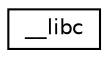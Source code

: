 digraph "Graphical Class Hierarchy"
{
  edge [fontname="Helvetica",fontsize="10",labelfontname="Helvetica",labelfontsize="10"];
  node [fontname="Helvetica",fontsize="10",shape=record];
  rankdir="LR";
  Node0 [label="__libc",height=0.2,width=0.4,color="black", fillcolor="white", style="filled",URL="$struct____libc.html"];
}
